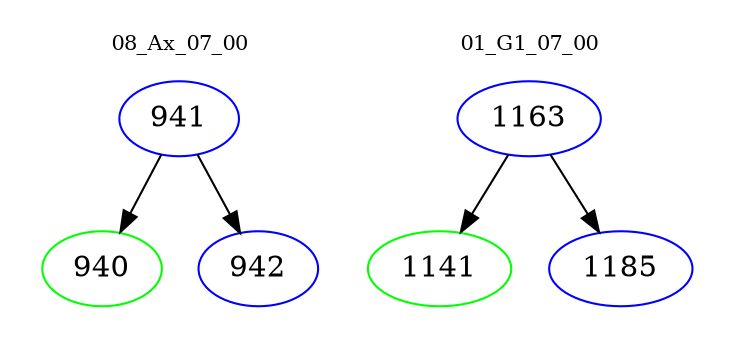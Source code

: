digraph{
subgraph cluster_0 {
color = white
label = "08_Ax_07_00";
fontsize=10;
T0_941 [label="941", color="blue"]
T0_941 -> T0_940 [color="black"]
T0_940 [label="940", color="green"]
T0_941 -> T0_942 [color="black"]
T0_942 [label="942", color="blue"]
}
subgraph cluster_1 {
color = white
label = "01_G1_07_00";
fontsize=10;
T1_1163 [label="1163", color="blue"]
T1_1163 -> T1_1141 [color="black"]
T1_1141 [label="1141", color="green"]
T1_1163 -> T1_1185 [color="black"]
T1_1185 [label="1185", color="blue"]
}
}
